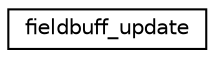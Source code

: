 digraph "Graphical Class Hierarchy"
{
 // INTERACTIVE_SVG=YES
 // LATEX_PDF_SIZE
  edge [fontname="Helvetica",fontsize="10",labelfontname="Helvetica",labelfontsize="10"];
  node [fontname="Helvetica",fontsize="10",shape=record];
  rankdir="LR";
  Node0 [label="fieldbuff_update",height=0.2,width=0.4,color="black", fillcolor="white", style="filled",URL="$group__fms__diag__fieldbuff__update__mod.html#interfacefms__diag__fieldbuff__update__mod_1_1fieldbuff__update",tooltip="Interface fieldbuff_update updates elements of field output buffer based on input field data and math..."];
}
